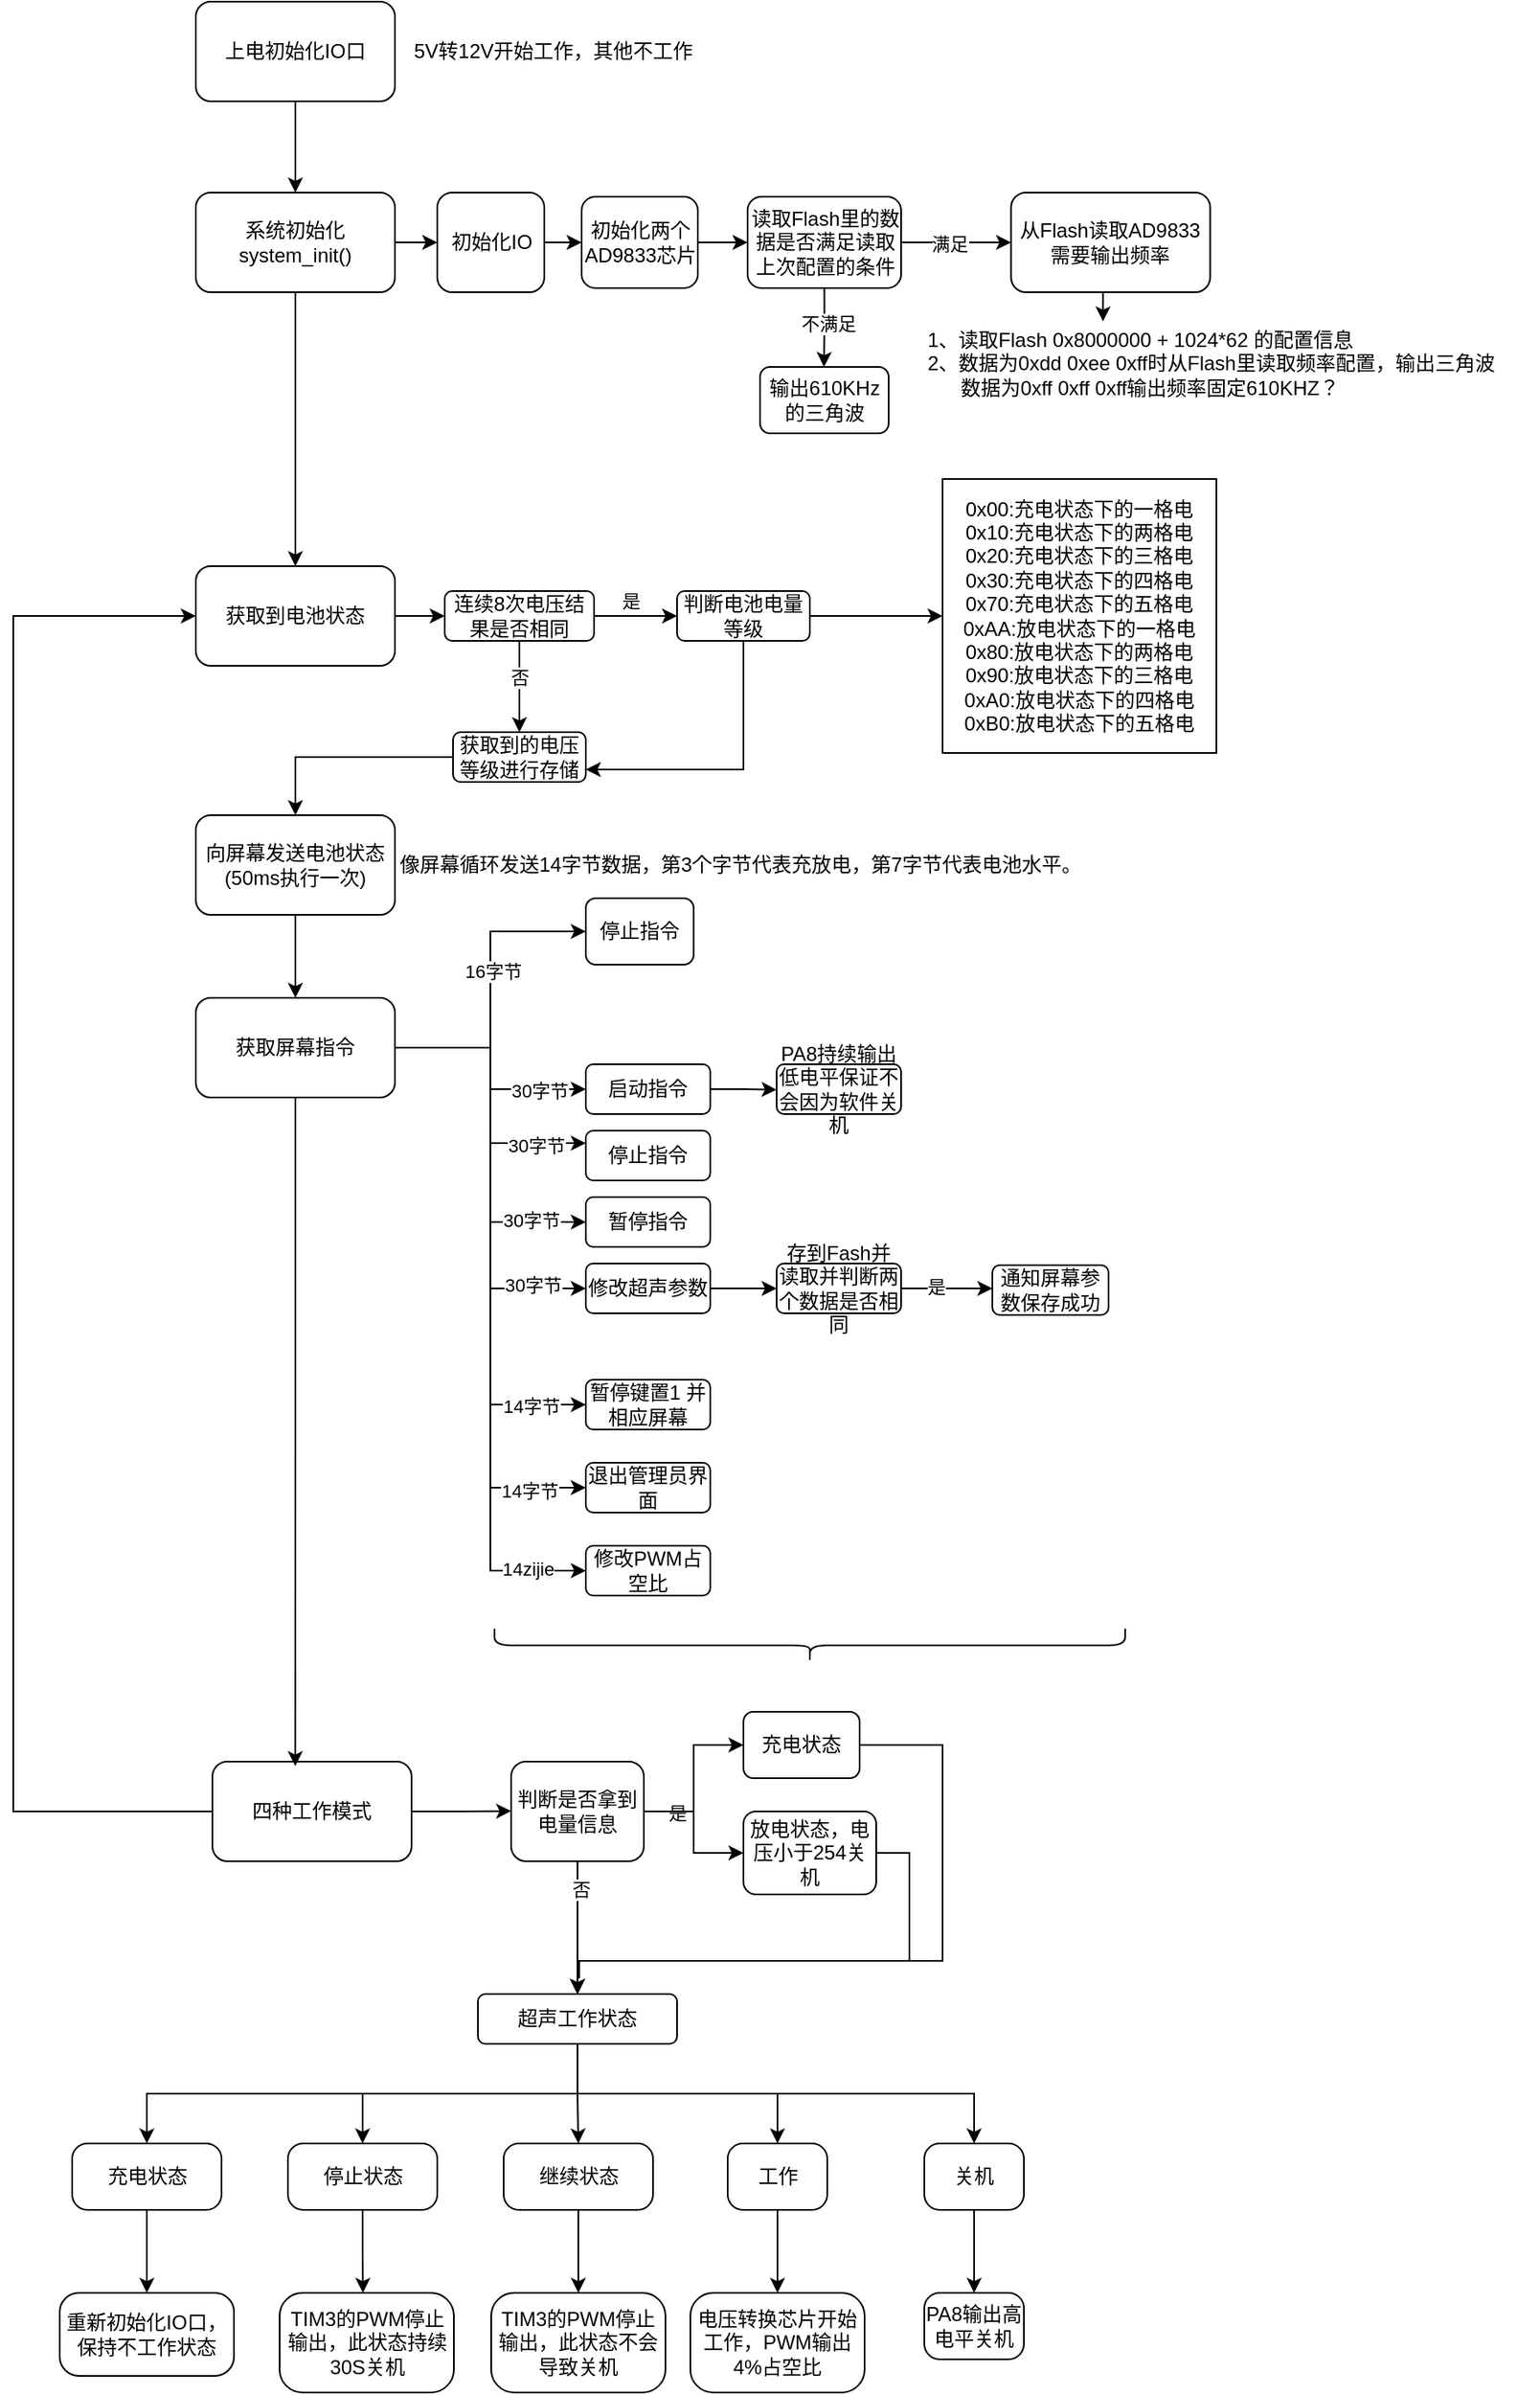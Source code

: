 <mxfile version="22.1.7" type="device">
  <diagram name="第 1 页" id="2V6nOwJSBCah3CZ2GUio">
    <mxGraphModel dx="3423" dy="1737" grid="1" gridSize="10" guides="1" tooltips="1" connect="1" arrows="1" fold="1" page="1" pageScale="1" pageWidth="827" pageHeight="1169" math="0" shadow="0">
      <root>
        <mxCell id="0" />
        <mxCell id="1" parent="0" />
        <mxCell id="WGRIqP3lwN1IFxU8m7C3-3" style="edgeStyle=orthogonalEdgeStyle;rounded=0;orthogonalLoop=1;jettySize=auto;html=1;exitX=0.5;exitY=1;exitDx=0;exitDy=0;entryX=0.5;entryY=0;entryDx=0;entryDy=0;" parent="1" target="WGRIqP3lwN1IFxU8m7C3-2" edge="1" source="SEgjGOBXU1vm1pJ13EPC-1">
          <mxGeometry relative="1" as="geometry">
            <mxPoint x="380" y="185" as="sourcePoint" />
          </mxGeometry>
        </mxCell>
        <mxCell id="WGRIqP3lwN1IFxU8m7C3-6" style="edgeStyle=orthogonalEdgeStyle;rounded=0;orthogonalLoop=1;jettySize=auto;html=1;exitX=0.5;exitY=1;exitDx=0;exitDy=0;entryX=0.5;entryY=0;entryDx=0;entryDy=0;" parent="1" source="WGRIqP3lwN1IFxU8m7C3-2" target="WGRIqP3lwN1IFxU8m7C3-5" edge="1">
          <mxGeometry relative="1" as="geometry" />
        </mxCell>
        <mxCell id="nAtqvXI4FUErwkFiZ1A1-112" style="edgeStyle=orthogonalEdgeStyle;rounded=0;orthogonalLoop=1;jettySize=auto;html=1;exitX=1;exitY=0.5;exitDx=0;exitDy=0;entryX=0;entryY=0.5;entryDx=0;entryDy=0;" edge="1" parent="1" source="WGRIqP3lwN1IFxU8m7C3-2" target="nAtqvXI4FUErwkFiZ1A1-110">
          <mxGeometry relative="1" as="geometry" />
        </mxCell>
        <mxCell id="WGRIqP3lwN1IFxU8m7C3-2" value="系统初始化&lt;br&gt;system_init()" style="rounded=1;whiteSpace=wrap;html=1;" parent="1" vertex="1">
          <mxGeometry x="320" y="245" width="120" height="60" as="geometry" />
        </mxCell>
        <mxCell id="nAtqvXI4FUErwkFiZ1A1-3" style="edgeStyle=orthogonalEdgeStyle;rounded=0;orthogonalLoop=1;jettySize=auto;html=1;exitX=1;exitY=0.5;exitDx=0;exitDy=0;entryX=0;entryY=0.5;entryDx=0;entryDy=0;" edge="1" parent="1" source="WGRIqP3lwN1IFxU8m7C3-5" target="nAtqvXI4FUErwkFiZ1A1-2">
          <mxGeometry relative="1" as="geometry" />
        </mxCell>
        <mxCell id="WGRIqP3lwN1IFxU8m7C3-5" value="获取到电池状态" style="rounded=1;whiteSpace=wrap;html=1;" parent="1" vertex="1">
          <mxGeometry x="320" y="470" width="120" height="60" as="geometry" />
        </mxCell>
        <mxCell id="WGRIqP3lwN1IFxU8m7C3-9" value="1、读取Flash 0x8000000 + 1024*62 的配置信息&lt;br&gt;2、数据为0xdd 0xee 0xff时从Flash里读取频率配置，输出三角波&lt;br&gt;&amp;nbsp; &amp;nbsp; &amp;nbsp; 数据为0xff 0xff 0xff输出频率固定610KHZ？&lt;br&gt;&lt;span style=&quot;background-color:#ffffff;padding:0px 0px 0px 2px;&quot;&gt;&lt;/span&gt;" style="text;html=1;align=left;verticalAlign=middle;resizable=0;points=[];autosize=1;strokeColor=none;fillColor=none;" parent="1" vertex="1">
          <mxGeometry x="759" y="320" width="370" height="70" as="geometry" />
        </mxCell>
        <mxCell id="WGRIqP3lwN1IFxU8m7C3-15" value="" style="edgeStyle=orthogonalEdgeStyle;rounded=0;orthogonalLoop=1;jettySize=auto;html=1;" parent="1" source="WGRIqP3lwN1IFxU8m7C3-11" target="WGRIqP3lwN1IFxU8m7C3-14" edge="1">
          <mxGeometry relative="1" as="geometry" />
        </mxCell>
        <mxCell id="WGRIqP3lwN1IFxU8m7C3-11" value="向屏幕发送电池状态&lt;br&gt;(50ms执行一次)" style="whiteSpace=wrap;html=1;rounded=1;" parent="1" vertex="1">
          <mxGeometry x="320" y="620" width="120" height="60" as="geometry" />
        </mxCell>
        <mxCell id="WGRIqP3lwN1IFxU8m7C3-13" value="像屏幕循环发送14字节数据，第3个字节代表充放电，第7字节代表电池水平。&lt;br&gt;&lt;span style=&quot;background-color:#ffffff;padding:0px 0px 0px 2px;&quot;&gt;&lt;/span&gt;" style="text;html=1;align=left;verticalAlign=middle;resizable=0;points=[];autosize=1;strokeColor=none;fillColor=none;" parent="1" vertex="1">
          <mxGeometry x="441" y="637" width="430" height="40" as="geometry" />
        </mxCell>
        <mxCell id="nAtqvXI4FUErwkFiZ1A1-17" style="edgeStyle=orthogonalEdgeStyle;rounded=0;orthogonalLoop=1;jettySize=auto;html=1;exitX=1;exitY=0.5;exitDx=0;exitDy=0;entryX=0;entryY=0.5;entryDx=0;entryDy=0;" edge="1" parent="1" source="WGRIqP3lwN1IFxU8m7C3-14" target="nAtqvXI4FUErwkFiZ1A1-23">
          <mxGeometry relative="1" as="geometry">
            <mxPoint x="530" y="690" as="targetPoint" />
          </mxGeometry>
        </mxCell>
        <mxCell id="nAtqvXI4FUErwkFiZ1A1-20" value="16字节" style="edgeLabel;html=1;align=center;verticalAlign=middle;resizable=0;points=[];" vertex="1" connectable="0" parent="nAtqvXI4FUErwkFiZ1A1-17">
          <mxGeometry x="0.126" y="-1" relative="1" as="geometry">
            <mxPoint as="offset" />
          </mxGeometry>
        </mxCell>
        <mxCell id="nAtqvXI4FUErwkFiZ1A1-24" style="edgeStyle=orthogonalEdgeStyle;rounded=0;orthogonalLoop=1;jettySize=auto;html=1;exitX=1;exitY=0.5;exitDx=0;exitDy=0;entryX=0;entryY=0.5;entryDx=0;entryDy=0;" edge="1" parent="1" source="WGRIqP3lwN1IFxU8m7C3-14" target="nAtqvXI4FUErwkFiZ1A1-21">
          <mxGeometry relative="1" as="geometry" />
        </mxCell>
        <mxCell id="nAtqvXI4FUErwkFiZ1A1-46" value="30字节" style="edgeLabel;html=1;align=center;verticalAlign=middle;resizable=0;points=[];" vertex="1" connectable="0" parent="nAtqvXI4FUErwkFiZ1A1-24">
          <mxGeometry x="0.59" y="-1" relative="1" as="geometry">
            <mxPoint as="offset" />
          </mxGeometry>
        </mxCell>
        <mxCell id="nAtqvXI4FUErwkFiZ1A1-34" style="edgeStyle=orthogonalEdgeStyle;rounded=0;orthogonalLoop=1;jettySize=auto;html=1;exitX=1;exitY=0.5;exitDx=0;exitDy=0;entryX=0;entryY=0.25;entryDx=0;entryDy=0;" edge="1" parent="1" source="WGRIqP3lwN1IFxU8m7C3-14" target="nAtqvXI4FUErwkFiZ1A1-28">
          <mxGeometry relative="1" as="geometry" />
        </mxCell>
        <mxCell id="nAtqvXI4FUErwkFiZ1A1-48" value="30字节" style="edgeLabel;html=1;align=center;verticalAlign=middle;resizable=0;points=[];" vertex="1" connectable="0" parent="nAtqvXI4FUErwkFiZ1A1-34">
          <mxGeometry x="0.641" y="-1" relative="1" as="geometry">
            <mxPoint x="1" as="offset" />
          </mxGeometry>
        </mxCell>
        <mxCell id="nAtqvXI4FUErwkFiZ1A1-35" style="edgeStyle=orthogonalEdgeStyle;rounded=0;orthogonalLoop=1;jettySize=auto;html=1;exitX=1;exitY=0.5;exitDx=0;exitDy=0;entryX=0;entryY=0.5;entryDx=0;entryDy=0;" edge="1" parent="1" source="WGRIqP3lwN1IFxU8m7C3-14" target="nAtqvXI4FUErwkFiZ1A1-29">
          <mxGeometry relative="1" as="geometry" />
        </mxCell>
        <mxCell id="nAtqvXI4FUErwkFiZ1A1-49" value="30字节" style="edgeLabel;html=1;align=center;verticalAlign=middle;resizable=0;points=[];" vertex="1" connectable="0" parent="nAtqvXI4FUErwkFiZ1A1-35">
          <mxGeometry x="0.699" y="1" relative="1" as="geometry">
            <mxPoint as="offset" />
          </mxGeometry>
        </mxCell>
        <mxCell id="nAtqvXI4FUErwkFiZ1A1-36" style="edgeStyle=orthogonalEdgeStyle;rounded=0;orthogonalLoop=1;jettySize=auto;html=1;exitX=1;exitY=0.5;exitDx=0;exitDy=0;entryX=0;entryY=0.5;entryDx=0;entryDy=0;" edge="1" parent="1" source="WGRIqP3lwN1IFxU8m7C3-14" target="nAtqvXI4FUErwkFiZ1A1-33">
          <mxGeometry relative="1" as="geometry" />
        </mxCell>
        <mxCell id="nAtqvXI4FUErwkFiZ1A1-50" value="30字节" style="edgeLabel;html=1;align=center;verticalAlign=middle;resizable=0;points=[];" vertex="1" connectable="0" parent="nAtqvXI4FUErwkFiZ1A1-36">
          <mxGeometry x="0.754" y="2" relative="1" as="geometry">
            <mxPoint as="offset" />
          </mxGeometry>
        </mxCell>
        <mxCell id="nAtqvXI4FUErwkFiZ1A1-43" style="edgeStyle=orthogonalEdgeStyle;rounded=0;orthogonalLoop=1;jettySize=auto;html=1;exitX=1;exitY=0.5;exitDx=0;exitDy=0;entryX=0;entryY=0.5;entryDx=0;entryDy=0;" edge="1" parent="1" source="WGRIqP3lwN1IFxU8m7C3-14" target="nAtqvXI4FUErwkFiZ1A1-45">
          <mxGeometry relative="1" as="geometry">
            <mxPoint x="500" y="980" as="targetPoint" />
          </mxGeometry>
        </mxCell>
        <mxCell id="nAtqvXI4FUErwkFiZ1A1-53" value="14字节" style="edgeLabel;html=1;align=center;verticalAlign=middle;resizable=0;points=[];" vertex="1" connectable="0" parent="nAtqvXI4FUErwkFiZ1A1-43">
          <mxGeometry x="0.799" y="-1" relative="1" as="geometry">
            <mxPoint as="offset" />
          </mxGeometry>
        </mxCell>
        <mxCell id="nAtqvXI4FUErwkFiZ1A1-56" style="edgeStyle=orthogonalEdgeStyle;rounded=0;orthogonalLoop=1;jettySize=auto;html=1;exitX=1;exitY=0.5;exitDx=0;exitDy=0;entryX=0;entryY=0.5;entryDx=0;entryDy=0;" edge="1" parent="1" source="WGRIqP3lwN1IFxU8m7C3-14" target="nAtqvXI4FUErwkFiZ1A1-54">
          <mxGeometry relative="1" as="geometry" />
        </mxCell>
        <mxCell id="nAtqvXI4FUErwkFiZ1A1-58" value="14字节" style="edgeLabel;html=1;align=center;verticalAlign=middle;resizable=0;points=[];" vertex="1" connectable="0" parent="nAtqvXI4FUErwkFiZ1A1-56">
          <mxGeometry x="0.82" y="-2" relative="1" as="geometry">
            <mxPoint as="offset" />
          </mxGeometry>
        </mxCell>
        <mxCell id="nAtqvXI4FUErwkFiZ1A1-57" style="edgeStyle=orthogonalEdgeStyle;rounded=0;orthogonalLoop=1;jettySize=auto;html=1;exitX=1;exitY=0.5;exitDx=0;exitDy=0;entryX=0;entryY=0.5;entryDx=0;entryDy=0;" edge="1" parent="1" source="WGRIqP3lwN1IFxU8m7C3-14" target="nAtqvXI4FUErwkFiZ1A1-55">
          <mxGeometry relative="1" as="geometry" />
        </mxCell>
        <mxCell id="nAtqvXI4FUErwkFiZ1A1-59" value="14zijie" style="edgeLabel;html=1;align=center;verticalAlign=middle;resizable=0;points=[];" vertex="1" connectable="0" parent="nAtqvXI4FUErwkFiZ1A1-57">
          <mxGeometry x="0.836" y="1" relative="1" as="geometry">
            <mxPoint as="offset" />
          </mxGeometry>
        </mxCell>
        <mxCell id="WGRIqP3lwN1IFxU8m7C3-14" value="获取屏幕指令" style="whiteSpace=wrap;html=1;rounded=1;" parent="1" vertex="1">
          <mxGeometry x="320" y="730" width="120" height="60" as="geometry" />
        </mxCell>
        <mxCell id="WGRIqP3lwN1IFxU8m7C3-21" style="edgeStyle=orthogonalEdgeStyle;rounded=0;orthogonalLoop=1;jettySize=auto;html=1;exitX=0;exitY=0.5;exitDx=0;exitDy=0;entryX=0;entryY=0.5;entryDx=0;entryDy=0;" parent="1" source="WGRIqP3lwN1IFxU8m7C3-19" target="WGRIqP3lwN1IFxU8m7C3-5" edge="1">
          <mxGeometry relative="1" as="geometry">
            <Array as="points">
              <mxPoint x="210" y="1220" />
              <mxPoint x="210" y="500" />
            </Array>
          </mxGeometry>
        </mxCell>
        <mxCell id="nAtqvXI4FUErwkFiZ1A1-63" style="edgeStyle=orthogonalEdgeStyle;rounded=0;orthogonalLoop=1;jettySize=auto;html=1;exitX=1;exitY=0.5;exitDx=0;exitDy=0;" edge="1" parent="1" source="WGRIqP3lwN1IFxU8m7C3-19">
          <mxGeometry relative="1" as="geometry">
            <mxPoint x="510" y="1219.778" as="targetPoint" />
          </mxGeometry>
        </mxCell>
        <mxCell id="WGRIqP3lwN1IFxU8m7C3-19" value="四种工作模式" style="whiteSpace=wrap;html=1;rounded=1;" parent="1" vertex="1">
          <mxGeometry x="330" y="1190" width="120" height="60" as="geometry" />
        </mxCell>
        <mxCell id="xTIxTCWqg3Ljxt3UIlR9-1" value="5V转12V开始工作，其他不工作" style="text;html=1;align=center;verticalAlign=middle;resizable=0;points=[];autosize=1;strokeColor=none;fillColor=none;fontSize=12;" parent="1" vertex="1">
          <mxGeometry x="440" y="145" width="190" height="30" as="geometry" />
        </mxCell>
        <mxCell id="SEgjGOBXU1vm1pJ13EPC-1" value="上电初始化IO口&lt;br&gt;" style="rounded=1;whiteSpace=wrap;html=1;" parent="1" vertex="1">
          <mxGeometry x="320" y="130" width="120" height="60" as="geometry" />
        </mxCell>
        <mxCell id="nAtqvXI4FUErwkFiZ1A1-6" style="edgeStyle=orthogonalEdgeStyle;rounded=0;orthogonalLoop=1;jettySize=auto;html=1;exitX=1;exitY=0.5;exitDx=0;exitDy=0;" edge="1" parent="1" source="nAtqvXI4FUErwkFiZ1A1-2">
          <mxGeometry relative="1" as="geometry">
            <mxPoint x="610" y="500" as="targetPoint" />
          </mxGeometry>
        </mxCell>
        <mxCell id="nAtqvXI4FUErwkFiZ1A1-7" value="是" style="edgeLabel;html=1;align=center;verticalAlign=middle;resizable=0;points=[];" vertex="1" connectable="0" parent="nAtqvXI4FUErwkFiZ1A1-6">
          <mxGeometry x="-0.123" y="9" relative="1" as="geometry">
            <mxPoint as="offset" />
          </mxGeometry>
        </mxCell>
        <mxCell id="nAtqvXI4FUErwkFiZ1A1-12" style="edgeStyle=orthogonalEdgeStyle;rounded=0;orthogonalLoop=1;jettySize=auto;html=1;exitX=0.5;exitY=1;exitDx=0;exitDy=0;entryX=0.5;entryY=0;entryDx=0;entryDy=0;" edge="1" parent="1" source="nAtqvXI4FUErwkFiZ1A1-2" target="nAtqvXI4FUErwkFiZ1A1-13">
          <mxGeometry relative="1" as="geometry">
            <mxPoint x="515.556" y="570" as="targetPoint" />
          </mxGeometry>
        </mxCell>
        <mxCell id="nAtqvXI4FUErwkFiZ1A1-14" value="否" style="edgeLabel;html=1;align=center;verticalAlign=middle;resizable=0;points=[];" vertex="1" connectable="0" parent="nAtqvXI4FUErwkFiZ1A1-12">
          <mxGeometry x="-0.193" relative="1" as="geometry">
            <mxPoint as="offset" />
          </mxGeometry>
        </mxCell>
        <mxCell id="nAtqvXI4FUErwkFiZ1A1-2" value="连续8次电压结果是否相同" style="rounded=1;whiteSpace=wrap;html=1;" vertex="1" parent="1">
          <mxGeometry x="470" y="485" width="90" height="30" as="geometry" />
        </mxCell>
        <mxCell id="nAtqvXI4FUErwkFiZ1A1-9" style="edgeStyle=orthogonalEdgeStyle;rounded=0;orthogonalLoop=1;jettySize=auto;html=1;exitX=1;exitY=0.5;exitDx=0;exitDy=0;" edge="1" parent="1" source="nAtqvXI4FUErwkFiZ1A1-8" target="nAtqvXI4FUErwkFiZ1A1-10">
          <mxGeometry relative="1" as="geometry">
            <mxPoint x="750" y="499.778" as="targetPoint" />
          </mxGeometry>
        </mxCell>
        <mxCell id="nAtqvXI4FUErwkFiZ1A1-15" style="edgeStyle=orthogonalEdgeStyle;rounded=0;orthogonalLoop=1;jettySize=auto;html=1;entryX=1;entryY=0.75;entryDx=0;entryDy=0;" edge="1" parent="1" source="nAtqvXI4FUErwkFiZ1A1-8" target="nAtqvXI4FUErwkFiZ1A1-13">
          <mxGeometry relative="1" as="geometry">
            <Array as="points">
              <mxPoint x="650" y="593" />
            </Array>
          </mxGeometry>
        </mxCell>
        <mxCell id="nAtqvXI4FUErwkFiZ1A1-8" value="判断电池电量等级" style="rounded=1;whiteSpace=wrap;html=1;" vertex="1" parent="1">
          <mxGeometry x="610" y="485" width="80" height="30" as="geometry" />
        </mxCell>
        <mxCell id="nAtqvXI4FUErwkFiZ1A1-10" value="0x00:充电状态下的一格电&lt;br&gt;0x10:充电状态下的两格电&lt;br&gt;0x20:充电状态下的三格电&lt;br&gt;0x30:充电状态下的四格电&lt;br&gt;0x70:充电状态下的五格电&lt;br&gt;0xAA:放电状态下的一格电&lt;br&gt;0x80:放电状态下的两格电&lt;br&gt;0x90:放电状态下的三格电&lt;br&gt;0xA0:放电状态下的四格电&lt;br&gt;0xB0:放电状态下的五格电" style="whiteSpace=wrap;html=1;aspect=fixed;" vertex="1" parent="1">
          <mxGeometry x="770" y="417.5" width="165" height="165" as="geometry" />
        </mxCell>
        <mxCell id="nAtqvXI4FUErwkFiZ1A1-16" style="edgeStyle=orthogonalEdgeStyle;rounded=0;orthogonalLoop=1;jettySize=auto;html=1;exitX=0;exitY=0.5;exitDx=0;exitDy=0;entryX=0.5;entryY=0;entryDx=0;entryDy=0;" edge="1" parent="1" source="nAtqvXI4FUErwkFiZ1A1-13" target="WGRIqP3lwN1IFxU8m7C3-11">
          <mxGeometry relative="1" as="geometry" />
        </mxCell>
        <mxCell id="nAtqvXI4FUErwkFiZ1A1-13" value="获取到的电压等级进行存储" style="rounded=1;whiteSpace=wrap;html=1;" vertex="1" parent="1">
          <mxGeometry x="475" y="570" width="80" height="30" as="geometry" />
        </mxCell>
        <mxCell id="nAtqvXI4FUErwkFiZ1A1-25" style="edgeStyle=orthogonalEdgeStyle;rounded=0;orthogonalLoop=1;jettySize=auto;html=1;exitX=1;exitY=0.5;exitDx=0;exitDy=0;" edge="1" parent="1" source="nAtqvXI4FUErwkFiZ1A1-21">
          <mxGeometry relative="1" as="geometry">
            <mxPoint x="670" y="785.333" as="targetPoint" />
          </mxGeometry>
        </mxCell>
        <mxCell id="nAtqvXI4FUErwkFiZ1A1-21" value="启动指令" style="whiteSpace=wrap;html=1;rounded=1;" vertex="1" parent="1">
          <mxGeometry x="555" y="770" width="75" height="30" as="geometry" />
        </mxCell>
        <mxCell id="nAtqvXI4FUErwkFiZ1A1-23" value="停止指令" style="whiteSpace=wrap;html=1;rounded=1;" vertex="1" parent="1">
          <mxGeometry x="555" y="670" width="65" height="40" as="geometry" />
        </mxCell>
        <mxCell id="nAtqvXI4FUErwkFiZ1A1-27" value="PA8持续输出低电平保证不会因为软件关机" style="whiteSpace=wrap;html=1;rounded=1;" vertex="1" parent="1">
          <mxGeometry x="670" y="770" width="75" height="30" as="geometry" />
        </mxCell>
        <mxCell id="nAtqvXI4FUErwkFiZ1A1-28" value="停止指令" style="whiteSpace=wrap;html=1;rounded=1;" vertex="1" parent="1">
          <mxGeometry x="555" y="810" width="75" height="30" as="geometry" />
        </mxCell>
        <mxCell id="nAtqvXI4FUErwkFiZ1A1-29" value="暂停指令" style="whiteSpace=wrap;html=1;rounded=1;" vertex="1" parent="1">
          <mxGeometry x="555" y="850" width="75" height="30" as="geometry" />
        </mxCell>
        <mxCell id="nAtqvXI4FUErwkFiZ1A1-39" value="" style="edgeStyle=orthogonalEdgeStyle;rounded=0;orthogonalLoop=1;jettySize=auto;html=1;" edge="1" parent="1" source="nAtqvXI4FUErwkFiZ1A1-33" target="nAtqvXI4FUErwkFiZ1A1-38">
          <mxGeometry relative="1" as="geometry">
            <Array as="points">
              <mxPoint x="670" y="905" />
              <mxPoint x="670" y="905" />
            </Array>
          </mxGeometry>
        </mxCell>
        <mxCell id="nAtqvXI4FUErwkFiZ1A1-33" value="修改超声参数" style="whiteSpace=wrap;html=1;rounded=1;" vertex="1" parent="1">
          <mxGeometry x="555" y="890" width="75" height="30" as="geometry" />
        </mxCell>
        <mxCell id="nAtqvXI4FUErwkFiZ1A1-40" style="edgeStyle=orthogonalEdgeStyle;rounded=0;orthogonalLoop=1;jettySize=auto;html=1;exitX=1;exitY=0.5;exitDx=0;exitDy=0;" edge="1" parent="1" source="nAtqvXI4FUErwkFiZ1A1-38">
          <mxGeometry relative="1" as="geometry">
            <mxPoint x="800" y="905" as="targetPoint" />
          </mxGeometry>
        </mxCell>
        <mxCell id="nAtqvXI4FUErwkFiZ1A1-41" value="是" style="edgeLabel;html=1;align=center;verticalAlign=middle;resizable=0;points=[];" vertex="1" connectable="0" parent="nAtqvXI4FUErwkFiZ1A1-40">
          <mxGeometry x="-0.268" y="1" relative="1" as="geometry">
            <mxPoint as="offset" />
          </mxGeometry>
        </mxCell>
        <mxCell id="nAtqvXI4FUErwkFiZ1A1-38" value="存到Fash并读取并判断两个数据是否相同" style="whiteSpace=wrap;html=1;rounded=1;" vertex="1" parent="1">
          <mxGeometry x="670" y="890" width="75" height="30" as="geometry" />
        </mxCell>
        <mxCell id="nAtqvXI4FUErwkFiZ1A1-42" value="通知屏幕参数保存成功" style="rounded=1;whiteSpace=wrap;html=1;" vertex="1" parent="1">
          <mxGeometry x="800" y="891" width="70" height="30" as="geometry" />
        </mxCell>
        <mxCell id="nAtqvXI4FUErwkFiZ1A1-45" value="暂停键置1 并相应屏幕" style="whiteSpace=wrap;html=1;rounded=1;" vertex="1" parent="1">
          <mxGeometry x="555" y="960" width="75" height="30" as="geometry" />
        </mxCell>
        <mxCell id="nAtqvXI4FUErwkFiZ1A1-54" value="退出管理员界面" style="whiteSpace=wrap;html=1;rounded=1;" vertex="1" parent="1">
          <mxGeometry x="555" y="1010" width="75" height="30" as="geometry" />
        </mxCell>
        <mxCell id="nAtqvXI4FUErwkFiZ1A1-55" value="修改PWM占空比" style="whiteSpace=wrap;html=1;rounded=1;" vertex="1" parent="1">
          <mxGeometry x="555" y="1060" width="75" height="30" as="geometry" />
        </mxCell>
        <mxCell id="nAtqvXI4FUErwkFiZ1A1-60" value="" style="shape=curlyBracket;whiteSpace=wrap;html=1;rounded=1;flipH=1;labelPosition=right;verticalLabelPosition=middle;align=left;verticalAlign=middle;rotation=90;size=0.5;" vertex="1" parent="1">
          <mxGeometry x="680" y="930" width="20" height="380" as="geometry" />
        </mxCell>
        <mxCell id="nAtqvXI4FUErwkFiZ1A1-62" style="edgeStyle=orthogonalEdgeStyle;rounded=0;orthogonalLoop=1;jettySize=auto;html=1;exitX=0.5;exitY=1;exitDx=0;exitDy=0;entryX=0.416;entryY=0.046;entryDx=0;entryDy=0;entryPerimeter=0;" edge="1" parent="1" source="WGRIqP3lwN1IFxU8m7C3-14" target="WGRIqP3lwN1IFxU8m7C3-19">
          <mxGeometry relative="1" as="geometry" />
        </mxCell>
        <mxCell id="nAtqvXI4FUErwkFiZ1A1-64" style="edgeStyle=orthogonalEdgeStyle;rounded=0;orthogonalLoop=1;jettySize=auto;html=1;exitX=1;exitY=0.5;exitDx=0;exitDy=0;entryX=0;entryY=0.5;entryDx=0;entryDy=0;" edge="1" source="nAtqvXI4FUErwkFiZ1A1-65" parent="1" target="nAtqvXI4FUErwkFiZ1A1-70">
          <mxGeometry relative="1" as="geometry">
            <mxPoint x="650" y="1220" as="targetPoint" />
          </mxGeometry>
        </mxCell>
        <mxCell id="nAtqvXI4FUErwkFiZ1A1-69" value="是" style="edgeLabel;html=1;align=center;verticalAlign=middle;resizable=0;points=[];" vertex="1" connectable="0" parent="nAtqvXI4FUErwkFiZ1A1-64">
          <mxGeometry x="-0.27" y="-2" relative="1" as="geometry">
            <mxPoint x="-12" y="7" as="offset" />
          </mxGeometry>
        </mxCell>
        <mxCell id="nAtqvXI4FUErwkFiZ1A1-77" style="edgeStyle=orthogonalEdgeStyle;rounded=0;orthogonalLoop=1;jettySize=auto;html=1;exitX=1;exitY=0.5;exitDx=0;exitDy=0;entryX=0;entryY=0.5;entryDx=0;entryDy=0;" edge="1" parent="1" source="nAtqvXI4FUErwkFiZ1A1-65" target="nAtqvXI4FUErwkFiZ1A1-76">
          <mxGeometry relative="1" as="geometry" />
        </mxCell>
        <mxCell id="nAtqvXI4FUErwkFiZ1A1-83" value="" style="edgeStyle=orthogonalEdgeStyle;rounded=0;orthogonalLoop=1;jettySize=auto;html=1;" edge="1" parent="1" source="nAtqvXI4FUErwkFiZ1A1-65">
          <mxGeometry relative="1" as="geometry">
            <mxPoint x="550" y="1330" as="targetPoint" />
          </mxGeometry>
        </mxCell>
        <mxCell id="nAtqvXI4FUErwkFiZ1A1-84" value="否" style="edgeLabel;html=1;align=center;verticalAlign=middle;resizable=0;points=[];" vertex="1" connectable="0" parent="nAtqvXI4FUErwkFiZ1A1-83">
          <mxGeometry x="-0.58" y="2" relative="1" as="geometry">
            <mxPoint as="offset" />
          </mxGeometry>
        </mxCell>
        <mxCell id="nAtqvXI4FUErwkFiZ1A1-65" value="判断是否拿到电量信息" style="whiteSpace=wrap;html=1;rounded=1;" vertex="1" parent="1">
          <mxGeometry x="510" y="1190" width="80" height="60" as="geometry" />
        </mxCell>
        <mxCell id="nAtqvXI4FUErwkFiZ1A1-85" style="edgeStyle=orthogonalEdgeStyle;rounded=0;orthogonalLoop=1;jettySize=auto;html=1;exitX=1;exitY=0.5;exitDx=0;exitDy=0;" edge="1" parent="1" source="nAtqvXI4FUErwkFiZ1A1-70">
          <mxGeometry relative="1" as="geometry">
            <mxPoint x="550" y="1330" as="targetPoint" />
            <Array as="points">
              <mxPoint x="770" y="1180" />
              <mxPoint x="770" y="1310" />
              <mxPoint x="551" y="1310" />
              <mxPoint x="551" y="1320" />
            </Array>
          </mxGeometry>
        </mxCell>
        <mxCell id="nAtqvXI4FUErwkFiZ1A1-70" value="充电状态" style="whiteSpace=wrap;html=1;rounded=1;" vertex="1" parent="1">
          <mxGeometry x="650" y="1160" width="70" height="40" as="geometry" />
        </mxCell>
        <mxCell id="nAtqvXI4FUErwkFiZ1A1-126" style="edgeStyle=orthogonalEdgeStyle;rounded=0;orthogonalLoop=1;jettySize=auto;html=1;exitX=1;exitY=0.5;exitDx=0;exitDy=0;" edge="1" parent="1" source="nAtqvXI4FUErwkFiZ1A1-76" target="nAtqvXI4FUErwkFiZ1A1-87">
          <mxGeometry relative="1" as="geometry">
            <Array as="points">
              <mxPoint x="750" y="1245" />
              <mxPoint x="750" y="1310" />
              <mxPoint x="550" y="1310" />
            </Array>
          </mxGeometry>
        </mxCell>
        <mxCell id="nAtqvXI4FUErwkFiZ1A1-76" value="放电状态，电压小于254关机" style="whiteSpace=wrap;html=1;rounded=1;" vertex="1" parent="1">
          <mxGeometry x="650" y="1220" width="80" height="50" as="geometry" />
        </mxCell>
        <mxCell id="nAtqvXI4FUErwkFiZ1A1-103" style="edgeStyle=orthogonalEdgeStyle;rounded=0;orthogonalLoop=1;jettySize=auto;html=1;exitX=0.5;exitY=1;exitDx=0;exitDy=0;" edge="1" parent="1" source="nAtqvXI4FUErwkFiZ1A1-87" target="nAtqvXI4FUErwkFiZ1A1-90">
          <mxGeometry relative="1" as="geometry" />
        </mxCell>
        <mxCell id="nAtqvXI4FUErwkFiZ1A1-104" style="edgeStyle=orthogonalEdgeStyle;rounded=0;orthogonalLoop=1;jettySize=auto;html=1;exitX=0.5;exitY=1;exitDx=0;exitDy=0;" edge="1" parent="1" source="nAtqvXI4FUErwkFiZ1A1-87" target="nAtqvXI4FUErwkFiZ1A1-91">
          <mxGeometry relative="1" as="geometry" />
        </mxCell>
        <mxCell id="nAtqvXI4FUErwkFiZ1A1-105" style="edgeStyle=orthogonalEdgeStyle;rounded=0;orthogonalLoop=1;jettySize=auto;html=1;exitX=0.5;exitY=1;exitDx=0;exitDy=0;entryX=0.5;entryY=0;entryDx=0;entryDy=0;" edge="1" parent="1" source="nAtqvXI4FUErwkFiZ1A1-87" target="nAtqvXI4FUErwkFiZ1A1-92">
          <mxGeometry relative="1" as="geometry" />
        </mxCell>
        <mxCell id="nAtqvXI4FUErwkFiZ1A1-106" style="edgeStyle=orthogonalEdgeStyle;rounded=0;orthogonalLoop=1;jettySize=auto;html=1;exitX=0.5;exitY=1;exitDx=0;exitDy=0;entryX=0.5;entryY=0;entryDx=0;entryDy=0;" edge="1" parent="1" source="nAtqvXI4FUErwkFiZ1A1-87" target="nAtqvXI4FUErwkFiZ1A1-89">
          <mxGeometry relative="1" as="geometry" />
        </mxCell>
        <mxCell id="nAtqvXI4FUErwkFiZ1A1-107" style="edgeStyle=orthogonalEdgeStyle;rounded=0;orthogonalLoop=1;jettySize=auto;html=1;exitX=0.5;exitY=1;exitDx=0;exitDy=0;" edge="1" parent="1" source="nAtqvXI4FUErwkFiZ1A1-87" target="nAtqvXI4FUErwkFiZ1A1-88">
          <mxGeometry relative="1" as="geometry" />
        </mxCell>
        <mxCell id="nAtqvXI4FUErwkFiZ1A1-87" value="超声工作状态" style="whiteSpace=wrap;html=1;rounded=1;" vertex="1" parent="1">
          <mxGeometry x="490" y="1330" width="120" height="30" as="geometry" />
        </mxCell>
        <mxCell id="nAtqvXI4FUErwkFiZ1A1-94" value="" style="edgeStyle=orthogonalEdgeStyle;rounded=0;orthogonalLoop=1;jettySize=auto;html=1;" edge="1" parent="1" source="nAtqvXI4FUErwkFiZ1A1-88" target="nAtqvXI4FUErwkFiZ1A1-93">
          <mxGeometry relative="1" as="geometry" />
        </mxCell>
        <mxCell id="nAtqvXI4FUErwkFiZ1A1-88" value="充电状态" style="whiteSpace=wrap;html=1;rounded=1;arcSize=23;" vertex="1" parent="1">
          <mxGeometry x="245.5" y="1420" width="90" height="40" as="geometry" />
        </mxCell>
        <mxCell id="nAtqvXI4FUErwkFiZ1A1-95" style="edgeStyle=orthogonalEdgeStyle;rounded=0;orthogonalLoop=1;jettySize=auto;html=1;exitX=0.5;exitY=1;exitDx=0;exitDy=0;" edge="1" parent="1" source="nAtqvXI4FUErwkFiZ1A1-89">
          <mxGeometry relative="1" as="geometry">
            <mxPoint x="420.722" y="1510" as="targetPoint" />
          </mxGeometry>
        </mxCell>
        <mxCell id="nAtqvXI4FUErwkFiZ1A1-89" value="停止状态" style="whiteSpace=wrap;html=1;rounded=1;arcSize=23;" vertex="1" parent="1">
          <mxGeometry x="375.5" y="1420" width="90" height="40" as="geometry" />
        </mxCell>
        <mxCell id="nAtqvXI4FUErwkFiZ1A1-101" style="edgeStyle=orthogonalEdgeStyle;rounded=0;orthogonalLoop=1;jettySize=auto;html=1;exitX=0.5;exitY=1;exitDx=0;exitDy=0;entryX=0.5;entryY=0;entryDx=0;entryDy=0;" edge="1" parent="1" source="nAtqvXI4FUErwkFiZ1A1-90" target="nAtqvXI4FUErwkFiZ1A1-97">
          <mxGeometry relative="1" as="geometry" />
        </mxCell>
        <mxCell id="nAtqvXI4FUErwkFiZ1A1-90" value="继续状态" style="whiteSpace=wrap;html=1;rounded=1;arcSize=23;" vertex="1" parent="1">
          <mxGeometry x="505.5" y="1420" width="90" height="40" as="geometry" />
        </mxCell>
        <mxCell id="nAtqvXI4FUErwkFiZ1A1-102" style="edgeStyle=orthogonalEdgeStyle;rounded=0;orthogonalLoop=1;jettySize=auto;html=1;exitX=0.5;exitY=1;exitDx=0;exitDy=0;entryX=0.5;entryY=0;entryDx=0;entryDy=0;" edge="1" parent="1" source="nAtqvXI4FUErwkFiZ1A1-91" target="nAtqvXI4FUErwkFiZ1A1-98">
          <mxGeometry relative="1" as="geometry" />
        </mxCell>
        <mxCell id="nAtqvXI4FUErwkFiZ1A1-91" value="工作" style="whiteSpace=wrap;html=1;rounded=1;arcSize=23;" vertex="1" parent="1">
          <mxGeometry x="640.5" y="1420" width="60" height="40" as="geometry" />
        </mxCell>
        <mxCell id="nAtqvXI4FUErwkFiZ1A1-100" value="" style="edgeStyle=orthogonalEdgeStyle;rounded=0;orthogonalLoop=1;jettySize=auto;html=1;" edge="1" parent="1" source="nAtqvXI4FUErwkFiZ1A1-92" target="nAtqvXI4FUErwkFiZ1A1-99">
          <mxGeometry relative="1" as="geometry" />
        </mxCell>
        <mxCell id="nAtqvXI4FUErwkFiZ1A1-92" value="关机" style="whiteSpace=wrap;html=1;rounded=1;arcSize=23;" vertex="1" parent="1">
          <mxGeometry x="759" y="1420" width="60" height="40" as="geometry" />
        </mxCell>
        <mxCell id="nAtqvXI4FUErwkFiZ1A1-93" value="重新初始化IO口，保持不工作状态" style="whiteSpace=wrap;html=1;rounded=1;arcSize=23;" vertex="1" parent="1">
          <mxGeometry x="238" y="1510" width="105" height="50" as="geometry" />
        </mxCell>
        <mxCell id="nAtqvXI4FUErwkFiZ1A1-96" value="TIM3的PWM停止输出，此状态持续30S关机" style="whiteSpace=wrap;html=1;rounded=1;arcSize=23;" vertex="1" parent="1">
          <mxGeometry x="370.5" y="1510" width="105" height="60" as="geometry" />
        </mxCell>
        <mxCell id="nAtqvXI4FUErwkFiZ1A1-97" value="TIM3的PWM停止输出，此状态不会导致关机" style="whiteSpace=wrap;html=1;rounded=1;arcSize=23;" vertex="1" parent="1">
          <mxGeometry x="498" y="1510" width="105" height="60" as="geometry" />
        </mxCell>
        <mxCell id="nAtqvXI4FUErwkFiZ1A1-98" value="电压转换芯片开始工作，PWM输出4%占空比" style="whiteSpace=wrap;html=1;rounded=1;arcSize=23;" vertex="1" parent="1">
          <mxGeometry x="618" y="1510" width="105" height="60" as="geometry" />
        </mxCell>
        <mxCell id="nAtqvXI4FUErwkFiZ1A1-99" value="PA8输出高电平关机" style="whiteSpace=wrap;html=1;rounded=1;arcSize=23;" vertex="1" parent="1">
          <mxGeometry x="759" y="1510" width="60" height="40" as="geometry" />
        </mxCell>
        <mxCell id="nAtqvXI4FUErwkFiZ1A1-114" value="" style="edgeStyle=orthogonalEdgeStyle;rounded=0;orthogonalLoop=1;jettySize=auto;html=1;" edge="1" parent="1" source="nAtqvXI4FUErwkFiZ1A1-110" target="nAtqvXI4FUErwkFiZ1A1-113">
          <mxGeometry relative="1" as="geometry" />
        </mxCell>
        <mxCell id="nAtqvXI4FUErwkFiZ1A1-110" value="初始化IO" style="rounded=1;whiteSpace=wrap;html=1;" vertex="1" parent="1">
          <mxGeometry x="465.5" y="245" width="64.5" height="60" as="geometry" />
        </mxCell>
        <mxCell id="nAtqvXI4FUErwkFiZ1A1-116" value="" style="edgeStyle=orthogonalEdgeStyle;rounded=0;orthogonalLoop=1;jettySize=auto;html=1;" edge="1" parent="1" source="nAtqvXI4FUErwkFiZ1A1-113" target="nAtqvXI4FUErwkFiZ1A1-115">
          <mxGeometry relative="1" as="geometry" />
        </mxCell>
        <mxCell id="nAtqvXI4FUErwkFiZ1A1-113" value="初始化两个AD9833芯片" style="whiteSpace=wrap;html=1;rounded=1;" vertex="1" parent="1">
          <mxGeometry x="552.5" y="247.5" width="70" height="55" as="geometry" />
        </mxCell>
        <mxCell id="nAtqvXI4FUErwkFiZ1A1-118" value="" style="edgeStyle=orthogonalEdgeStyle;rounded=0;orthogonalLoop=1;jettySize=auto;html=1;" edge="1" parent="1" source="nAtqvXI4FUErwkFiZ1A1-115" target="nAtqvXI4FUErwkFiZ1A1-117">
          <mxGeometry relative="1" as="geometry" />
        </mxCell>
        <mxCell id="nAtqvXI4FUErwkFiZ1A1-119" value="满足" style="edgeLabel;html=1;align=center;verticalAlign=middle;resizable=0;points=[];" vertex="1" connectable="0" parent="nAtqvXI4FUErwkFiZ1A1-118">
          <mxGeometry x="-0.132" y="-1" relative="1" as="geometry">
            <mxPoint as="offset" />
          </mxGeometry>
        </mxCell>
        <mxCell id="nAtqvXI4FUErwkFiZ1A1-120" style="edgeStyle=orthogonalEdgeStyle;rounded=0;orthogonalLoop=1;jettySize=auto;html=1;exitX=0.5;exitY=1;exitDx=0;exitDy=0;" edge="1" parent="1" source="nAtqvXI4FUErwkFiZ1A1-115">
          <mxGeometry relative="1" as="geometry">
            <mxPoint x="698.529" y="350" as="targetPoint" />
          </mxGeometry>
        </mxCell>
        <mxCell id="nAtqvXI4FUErwkFiZ1A1-121" value="不满足" style="edgeLabel;html=1;align=center;verticalAlign=middle;resizable=0;points=[];" vertex="1" connectable="0" parent="nAtqvXI4FUErwkFiZ1A1-120">
          <mxGeometry x="-0.1" y="2" relative="1" as="geometry">
            <mxPoint as="offset" />
          </mxGeometry>
        </mxCell>
        <mxCell id="nAtqvXI4FUErwkFiZ1A1-115" value="读取Flash里的数据是否满足读取上次配置的条件" style="whiteSpace=wrap;html=1;rounded=1;" vertex="1" parent="1">
          <mxGeometry x="652.5" y="247.5" width="92.5" height="55" as="geometry" />
        </mxCell>
        <mxCell id="nAtqvXI4FUErwkFiZ1A1-117" value="从Flash读取AD9833需要输出频率" style="whiteSpace=wrap;html=1;rounded=1;" vertex="1" parent="1">
          <mxGeometry x="811.25" y="245" width="120" height="60" as="geometry" />
        </mxCell>
        <mxCell id="nAtqvXI4FUErwkFiZ1A1-122" value="输出610KHz的三角波" style="whiteSpace=wrap;html=1;rounded=1;" vertex="1" parent="1">
          <mxGeometry x="660" y="350" width="77.5" height="40" as="geometry" />
        </mxCell>
        <mxCell id="nAtqvXI4FUErwkFiZ1A1-123" style="edgeStyle=orthogonalEdgeStyle;rounded=0;orthogonalLoop=1;jettySize=auto;html=1;exitX=0.5;exitY=1;exitDx=0;exitDy=0;entryX=0.291;entryY=0.037;entryDx=0;entryDy=0;entryPerimeter=0;" edge="1" parent="1" source="nAtqvXI4FUErwkFiZ1A1-117" target="WGRIqP3lwN1IFxU8m7C3-9">
          <mxGeometry relative="1" as="geometry" />
        </mxCell>
      </root>
    </mxGraphModel>
  </diagram>
</mxfile>
